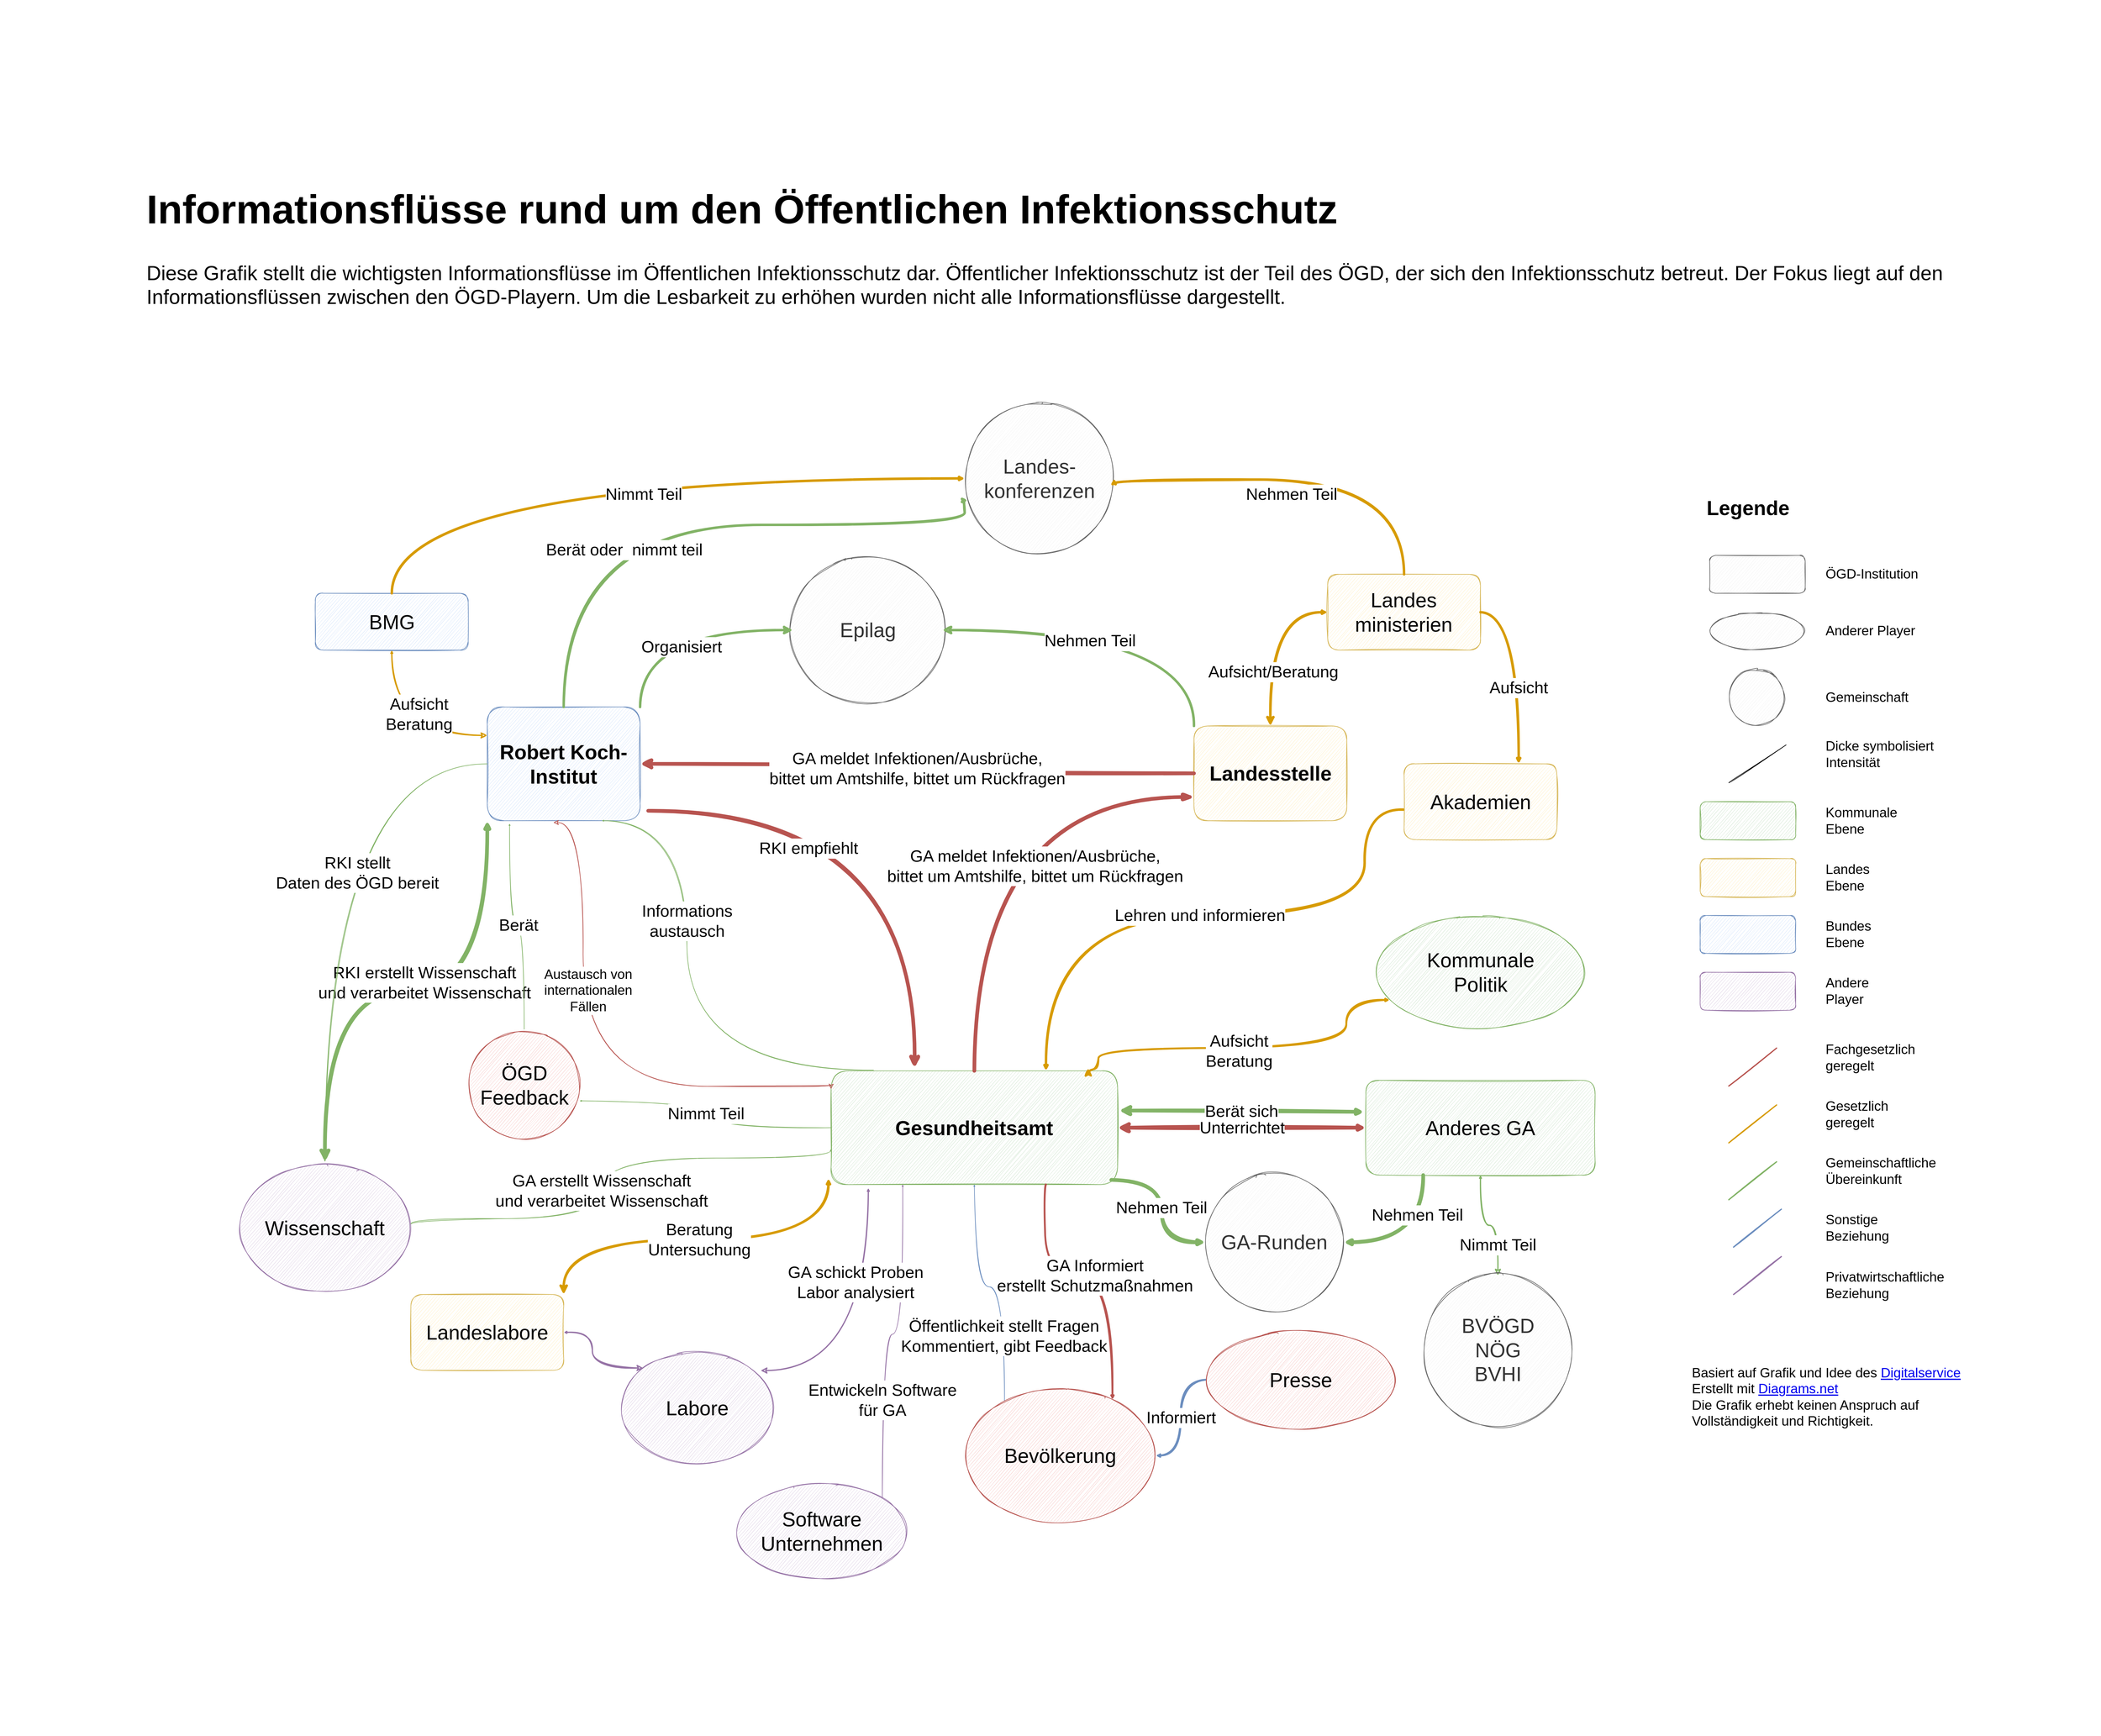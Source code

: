 <mxfile version="20.5.1" type="github"><diagram id="ogqU2qfaZRjMUO1PdPja" name="Seite-1"><mxGraphModel dx="8173" dy="7391" grid="1" gridSize="10" guides="1" tooltips="1" connect="1" arrows="1" fold="1" page="1" pageScale="1" pageWidth="3300" pageHeight="4681" math="0" shadow="0"><root><mxCell id="0"/><mxCell id="1" parent="0"/><mxCell id="kn2wdJ8bN2CV-2uXJR0t-1" value="Gesundheitsamt" style="rounded=1;whiteSpace=wrap;html=1;sketch=1;fillColor=#d5e8d4;strokeColor=#82b366;fontStyle=1;fontSize=33;" vertex="1" parent="1"><mxGeometry x="1251.154" y="1674.632" width="469.231" height="186.316" as="geometry"/></mxCell><mxCell id="kn2wdJ8bN2CV-2uXJR0t-2" value="Landesstelle" style="rounded=1;whiteSpace=wrap;html=1;sketch=1;fillColor=#fff2cc;strokeColor=#d6b656;fontStyle=1;fontSize=33;" vertex="1" parent="1"><mxGeometry x="1845.513" y="1109.474" width="250.256" height="155.263" as="geometry"/></mxCell><mxCell id="kn2wdJ8bN2CV-2uXJR0t-8" value="&lt;div style=&quot;font-size: 27px;&quot;&gt;&lt;font style=&quot;font-size: 27px;&quot;&gt;GA meldet Infektionen/Ausbrüche, &lt;br style=&quot;font-size: 27px;&quot;&gt;&lt;/font&gt;&lt;/div&gt;&lt;div style=&quot;font-size: 27px;&quot;&gt;&lt;font style=&quot;font-size: 27px;&quot;&gt;bittet um Amtshilfe, bittet um Rückfragen&lt;br style=&quot;font-size: 27px;&quot;&gt;&lt;/font&gt;&lt;/div&gt;" style="edgeStyle=orthogonalEdgeStyle;curved=1;sketch=1;orthogonalLoop=1;jettySize=auto;html=1;entryX=0;entryY=0.75;entryDx=0;entryDy=0;startArrow=none;startFill=0;strokeWidth=6;fillColor=#f8cecc;strokeColor=#b85450;endArrow=openThin;endFill=0;exitX=0.5;exitY=0;exitDx=0;exitDy=0;fontSize=27;" edge="1" parent="1" source="kn2wdJ8bN2CV-2uXJR0t-1" target="kn2wdJ8bN2CV-2uXJR0t-2"><mxGeometry x="-0.172" y="-99" relative="1" as="geometry"><mxPoint y="-1" as="offset"/></mxGeometry></mxCell><mxCell id="kn2wdJ8bN2CV-2uXJR0t-3" value="Epilag" style="ellipse;whiteSpace=wrap;html=1;aspect=fixed;sketch=1;fillColor=#f5f5f5;strokeColor=#666666;rounded=1;fontColor=#333333;fontSize=33;" vertex="1" parent="1"><mxGeometry x="1188.59" y="830" width="244.705" height="244.705" as="geometry"/></mxCell><mxCell id="kn2wdJ8bN2CV-2uXJR0t-9" value="Nehmen Teil" style="edgeStyle=orthogonalEdgeStyle;curved=1;sketch=1;orthogonalLoop=1;jettySize=auto;html=1;exitX=0;exitY=0;exitDx=0;exitDy=0;strokeWidth=4;startArrow=none;startFill=0;entryX=1;entryY=0.5;entryDx=0;entryDy=0;fontSize=27;fillColor=#d5e8d4;strokeColor=#82b366;" edge="1" parent="1" source="kn2wdJ8bN2CV-2uXJR0t-2" target="kn2wdJ8bN2CV-2uXJR0t-3"><mxGeometry x="0.151" y="18" relative="1" as="geometry"><mxPoint as="offset"/></mxGeometry></mxCell><mxCell id="kn2wdJ8bN2CV-2uXJR0t-10" value="Organisiert" style="edgeStyle=orthogonalEdgeStyle;curved=1;sketch=1;orthogonalLoop=1;jettySize=auto;html=1;exitX=1;exitY=0;exitDx=0;exitDy=0;entryX=0;entryY=0.5;entryDx=0;entryDy=0;strokeWidth=4;startArrow=none;startFill=0;fontSize=27;fillColor=#d5e8d4;strokeColor=#82b366;" edge="1" parent="1" source="kn2wdJ8bN2CV-2uXJR0t-4" target="kn2wdJ8bN2CV-2uXJR0t-3"><mxGeometry x="0.024" y="-28" relative="1" as="geometry"><mxPoint x="1" as="offset"/></mxGeometry></mxCell><mxCell id="kn2wdJ8bN2CV-2uXJR0t-11" value="&lt;div style=&quot;font-size: 27px;&quot;&gt;RKI empfiehlt&lt;/div&gt;" style="edgeStyle=orthogonalEdgeStyle;curved=1;sketch=1;orthogonalLoop=1;jettySize=auto;html=1;exitX=1.053;exitY=0.913;exitDx=0;exitDy=0;strokeWidth=6;startArrow=none;startFill=0;fillColor=#f8cecc;strokeColor=#b85450;fontSize=27;exitPerimeter=0;" edge="1" parent="1" source="kn2wdJ8bN2CV-2uXJR0t-4"><mxGeometry x="-0.386" y="-61" relative="1" as="geometry"><mxPoint x="1388" y="1670" as="targetPoint"/><mxPoint x="-1" as="offset"/></mxGeometry></mxCell><mxCell id="kn2wdJ8bN2CV-2uXJR0t-4" value="Robert Koch-Institut" style="rounded=1;whiteSpace=wrap;html=1;sketch=1;fillColor=#dae8fc;strokeColor=#6c8ebf;fontStyle=1;fontSize=33;" vertex="1" parent="1"><mxGeometry x="688.077" y="1078.421" width="250.256" height="186.316" as="geometry"/></mxCell><mxCell id="kn2wdJ8bN2CV-2uXJR0t-6" style="edgeStyle=orthogonalEdgeStyle;orthogonalLoop=1;jettySize=auto;html=1;entryX=0.433;entryY=1.016;entryDx=0;entryDy=0;curved=1;startArrow=classic;startFill=1;sketch=1;fontSize=27;entryPerimeter=0;fillColor=#f8cecc;strokeColor=#b85450;exitX=0;exitY=0.16;exitDx=0;exitDy=0;exitPerimeter=0;" edge="1" parent="1" source="kn2wdJ8bN2CV-2uXJR0t-1" target="kn2wdJ8bN2CV-2uXJR0t-4"><mxGeometry relative="1" as="geometry"><mxPoint x="1245" y="1710" as="sourcePoint"/><Array as="points"><mxPoint x="1251" y="1700"/><mxPoint x="845" y="1700"/><mxPoint x="845" y="1268"/></Array></mxGeometry></mxCell><mxCell id="kn2wdJ8bN2CV-2uXJR0t-7" value="&lt;div style=&quot;font-size: 22px;&quot;&gt;Austausch von &lt;br style=&quot;font-size: 22px;&quot;&gt;&lt;/div&gt;&lt;div style=&quot;font-size: 22px;&quot;&gt;internationalen&lt;/div&gt;&lt;div style=&quot;font-size: 22px;&quot;&gt;Fällen&lt;br style=&quot;font-size: 22px;&quot;&gt;&lt;/div&gt;" style="edgeLabel;html=1;align=center;verticalAlign=middle;resizable=0;points=[];fontSize=22;" vertex="1" connectable="0" parent="kn2wdJ8bN2CV-2uXJR0t-6"><mxGeometry x="-0.207" y="-36" relative="1" as="geometry"><mxPoint x="-49" y="-121" as="offset"/></mxGeometry></mxCell><mxCell id="kn2wdJ8bN2CV-2uXJR0t-16" value="&lt;div style=&quot;font-size: 27px;&quot;&gt;Informations&lt;/div&gt;&lt;div style=&quot;font-size: 27px;&quot;&gt;austausch&lt;/div&gt;" style="edgeStyle=orthogonalEdgeStyle;curved=1;sketch=1;orthogonalLoop=1;jettySize=auto;html=1;exitX=0.148;exitY=-0.006;exitDx=0;exitDy=0;strokeWidth=1;startArrow=none;startFill=0;endSize=1;exitPerimeter=0;entryX=0.75;entryY=1;entryDx=0;entryDy=0;fillColor=#d5e8d4;strokeColor=#82b366;fontSize=27;" edge="1" parent="1" source="kn2wdJ8bN2CV-2uXJR0t-1" target="kn2wdJ8bN2CV-2uXJR0t-4"><mxGeometry x="0.286" relative="1" as="geometry"><mxPoint x="875.769" y="1326.842" as="targetPoint"/><Array as="points"><mxPoint x="1015" y="1674"/><mxPoint x="1015" y="1265"/></Array><mxPoint y="-1" as="offset"/></mxGeometry></mxCell><mxCell id="kn2wdJ8bN2CV-2uXJR0t-5" value="&lt;div style=&quot;font-size: 33px;&quot;&gt;Landes&lt;/div&gt;&lt;div style=&quot;font-size: 33px;&quot;&gt;ministerien&lt;/div&gt;" style="rounded=1;whiteSpace=wrap;html=1;sketch=1;fillColor=#fff2cc;strokeColor=#d6b656;fontSize=33;" vertex="1" parent="1"><mxGeometry x="2064.487" y="861.053" width="250.256" height="124.211" as="geometry"/></mxCell><mxCell id="kn2wdJ8bN2CV-2uXJR0t-27" value="&lt;font style=&quot;font-size: 27px;&quot;&gt;Aufsicht/Beratung&lt;/font&gt;" style="edgeStyle=orthogonalEdgeStyle;curved=1;sketch=1;orthogonalLoop=1;jettySize=auto;html=1;exitX=0.5;exitY=0;exitDx=0;exitDy=0;entryX=0;entryY=0.5;entryDx=0;entryDy=0;strokeWidth=4;startArrow=classic;startFill=1;endSize=1;endArrow=classic;endFill=1;fillColor=#ffe6cc;strokeColor=#d79b00;fontSize=27;" edge="1" parent="1" source="kn2wdJ8bN2CV-2uXJR0t-2" target="kn2wdJ8bN2CV-2uXJR0t-5"><mxGeometry x="-0.361" y="-4" relative="1" as="geometry"><mxPoint y="1" as="offset"/></mxGeometry></mxCell><mxCell id="kn2wdJ8bN2CV-2uXJR0t-13" value="&lt;div style=&quot;font-size: 27px;&quot;&gt;RKI erstellt Wissenschaft&lt;/div&gt;&lt;div style=&quot;font-size: 27px;&quot;&gt;und verarbeitet Wissenschaft&lt;br style=&quot;font-size: 27px;&quot;&gt;&lt;/div&gt;" style="edgeStyle=orthogonalEdgeStyle;curved=1;sketch=1;orthogonalLoop=1;jettySize=auto;html=1;exitX=0.5;exitY=0;exitDx=0;exitDy=0;entryX=0;entryY=1;entryDx=0;entryDy=0;strokeWidth=6;startArrow=classic;startFill=1;fillColor=#d5e8d4;strokeColor=#82b366;endSize=1;fontSize=27;" edge="1" parent="1" source="kn2wdJ8bN2CV-2uXJR0t-12" target="kn2wdJ8bN2CV-2uXJR0t-4"><mxGeometry x="0.072" y="14" relative="1" as="geometry"><mxPoint as="offset"/></mxGeometry></mxCell><mxCell id="kn2wdJ8bN2CV-2uXJR0t-14" value="&lt;div style=&quot;font-size: 27px;&quot;&gt;GA erstellt Wissenschaft &lt;br style=&quot;font-size: 27px;&quot;&gt;&lt;/div&gt;&lt;div style=&quot;font-size: 27px;&quot;&gt;und verarbeitet Wissenschaft&lt;br style=&quot;font-size: 27px;&quot;&gt;&lt;/div&gt;" style="edgeStyle=orthogonalEdgeStyle;curved=1;sketch=1;orthogonalLoop=1;jettySize=auto;html=1;exitX=1;exitY=0.469;exitDx=0;exitDy=0;entryX=-0.001;entryY=0.688;entryDx=0;entryDy=0;entryPerimeter=0;strokeWidth=1;fontSize=27;startArrow=none;startFill=0;endArrow=classic;endFill=1;endSize=1;fillColor=#d5e8d4;strokeColor=#82b366;exitPerimeter=0;" edge="1" parent="1" source="kn2wdJ8bN2CV-2uXJR0t-12" target="kn2wdJ8bN2CV-2uXJR0t-1"><mxGeometry x="-0.091" y="1" relative="1" as="geometry"><Array as="points"><mxPoint x="562.949" y="1916.842"/><mxPoint x="875.769" y="1916.842"/><mxPoint x="875.769" y="1817.474"/></Array><mxPoint y="1" as="offset"/></mxGeometry></mxCell><mxCell id="kn2wdJ8bN2CV-2uXJR0t-12" value="Wissenschaft" style="ellipse;whiteSpace=wrap;html=1;sketch=1;fontSize=33;fillColor=#e1d5e7;strokeColor=#9673a6;" vertex="1" parent="1"><mxGeometry x="281.41" y="1823.684" width="281.538" height="217.368" as="geometry"/></mxCell><mxCell id="kn2wdJ8bN2CV-2uXJR0t-15" value="&lt;div style=&quot;font-size: 27px;&quot;&gt;RKI stellt &lt;br style=&quot;font-size: 27px;&quot;&gt;&lt;/div&gt;&lt;div style=&quot;font-size: 27px;&quot;&gt;Daten des ÖGD bereit&lt;br style=&quot;font-size: 27px;&quot;&gt;&lt;/div&gt;" style="edgeStyle=orthogonalEdgeStyle;curved=1;sketch=1;orthogonalLoop=1;jettySize=auto;html=1;exitX=0;exitY=0.5;exitDx=0;exitDy=0;strokeWidth=1;startArrow=none;startFill=0;endSize=1;fillColor=#d5e8d4;strokeColor=#82b366;fontSize=27;" edge="1" parent="1" source="kn2wdJ8bN2CV-2uXJR0t-4" target="kn2wdJ8bN2CV-2uXJR0t-12"><mxGeometry x="-0.032" y="53" relative="1" as="geometry"><mxPoint as="offset"/></mxGeometry></mxCell><mxCell id="kn2wdJ8bN2CV-2uXJR0t-18" value="&lt;div&gt;Entwickeln Software &lt;br&gt;&lt;/div&gt;&lt;div&gt;für GA&lt;/div&gt;" style="edgeStyle=orthogonalEdgeStyle;curved=1;sketch=1;orthogonalLoop=1;jettySize=auto;html=1;exitX=1;exitY=0;exitDx=0;exitDy=0;strokeWidth=1;startArrow=none;startFill=0;endSize=1;fillColor=#e1d5e7;strokeColor=#9673a6;entryX=0.25;entryY=1;entryDx=0;entryDy=0;fontSize=27;" edge="1" parent="1" source="kn2wdJ8bN2CV-2uXJR0t-17" target="kn2wdJ8bN2CV-2uXJR0t-1"><mxGeometry x="-0.415" relative="1" as="geometry"><mxPoint x="1689.103" y="2072.105" as="targetPoint"/><mxPoint as="offset"/></mxGeometry></mxCell><mxCell id="kn2wdJ8bN2CV-2uXJR0t-17" value="&lt;div style=&quot;font-size: 33px;&quot;&gt;Software&lt;/div&gt;&lt;div style=&quot;font-size: 33px;&quot;&gt;Unternehmen&lt;br style=&quot;font-size: 33px;&quot;&gt;&lt;/div&gt;" style="ellipse;whiteSpace=wrap;html=1;sketch=1;fillColor=#e1d5e7;strokeColor=#9673a6;fontSize=33;" vertex="1" parent="1"><mxGeometry x="1094.744" y="2351.579" width="281.538" height="155.263" as="geometry"/></mxCell><mxCell id="kn2wdJ8bN2CV-2uXJR0t-21" value="&lt;div style=&quot;font-size: 27px;&quot;&gt;Öffentlichkeit stellt Fragen&lt;/div&gt;&lt;div style=&quot;font-size: 27px;&quot;&gt;Kommentiert, gibt Feedback&lt;br style=&quot;font-size: 27px;&quot;&gt;&lt;/div&gt;" style="edgeStyle=orthogonalEdgeStyle;curved=1;sketch=1;orthogonalLoop=1;jettySize=auto;html=1;exitX=0.208;exitY=0.088;exitDx=0;exitDy=0;entryX=0.5;entryY=1;entryDx=0;entryDy=0;strokeWidth=1;startArrow=none;startFill=0;endSize=1;fillColor=#dae8fc;strokeColor=#6c8ebf;exitPerimeter=0;fontSize=27;" edge="1" parent="1" source="kn2wdJ8bN2CV-2uXJR0t-20" target="kn2wdJ8bN2CV-2uXJR0t-1"><mxGeometry x="-0.472" y="1" relative="1" as="geometry"><mxPoint as="offset"/></mxGeometry></mxCell><mxCell id="kn2wdJ8bN2CV-2uXJR0t-20" value="Bevölkerung" style="ellipse;whiteSpace=wrap;html=1;sketch=1;fontSize=33;fillColor=#f8cecc;strokeColor=#b85450;" vertex="1" parent="1"><mxGeometry x="1470.128" y="2196.316" width="312.821" height="217.368" as="geometry"/></mxCell><mxCell id="kn2wdJ8bN2CV-2uXJR0t-22" value="&lt;div style=&quot;font-size: 27px;&quot;&gt;GA Informiert&lt;/div&gt;&lt;div style=&quot;font-size: 27px;&quot;&gt;erstellt Schutzmaßnahmen&lt;/div&gt;" style="edgeStyle=orthogonalEdgeStyle;curved=1;sketch=1;orthogonalLoop=1;jettySize=auto;html=1;exitX=0.75;exitY=1;exitDx=0;exitDy=0;entryX=0.773;entryY=0.079;entryDx=0;entryDy=0;entryPerimeter=0;strokeWidth=3;startArrow=none;startFill=0;endSize=1;fillColor=#f8cecc;strokeColor=#b85450;fontSize=27;" edge="1" parent="1" source="kn2wdJ8bN2CV-2uXJR0t-1" target="kn2wdJ8bN2CV-2uXJR0t-20"><mxGeometry relative="1" as="geometry"><Array as="points"><mxPoint x="1601.513" y="2010.0"/><mxPoint x="1711" y="2010.0"/></Array></mxGeometry></mxCell><mxCell id="kn2wdJ8bN2CV-2uXJR0t-24" value="Informiert" style="edgeStyle=orthogonalEdgeStyle;curved=1;sketch=1;orthogonalLoop=1;jettySize=auto;html=1;exitX=0;exitY=0.5;exitDx=0;exitDy=0;strokeWidth=3;startArrow=none;startFill=0;endSize=1;fontSize=27;fillColor=#dae8fc;strokeColor=#6c8ebf;" edge="1" parent="1" source="kn2wdJ8bN2CV-2uXJR0t-23" target="kn2wdJ8bN2CV-2uXJR0t-20"><mxGeometry relative="1" as="geometry"/></mxCell><mxCell id="kn2wdJ8bN2CV-2uXJR0t-23" value="Presse" style="ellipse;whiteSpace=wrap;html=1;sketch=1;fontSize=33;fillColor=#f8cecc;strokeColor=#b85450;" vertex="1" parent="1"><mxGeometry x="1864.282" y="2103.158" width="312.821" height="155.263" as="geometry"/></mxCell><mxCell id="kn2wdJ8bN2CV-2uXJR0t-26" value="Anderes GA" style="rounded=1;whiteSpace=wrap;html=1;sketch=1;fillColor=#d5e8d4;strokeColor=#82b366;fontSize=33;" vertex="1" parent="1"><mxGeometry x="2127.051" y="1690.158" width="375.385" height="155.263" as="geometry"/></mxCell><mxCell id="kn2wdJ8bN2CV-2uXJR0t-38" value="&lt;div style=&quot;font-size: 27px;&quot;&gt;Unterrichtet&lt;br style=&quot;font-size: 27px;&quot;&gt;&lt;/div&gt;" style="sketch=1;orthogonalLoop=1;jettySize=auto;html=1;exitX=1;exitY=0.5;exitDx=0;exitDy=0;strokeWidth=6;startArrow=classic;startFill=1;endSize=1;fontSize=27;fillColor=#f8cecc;strokeColor=#b85450;" edge="1" parent="1" source="kn2wdJ8bN2CV-2uXJR0t-1" target="kn2wdJ8bN2CV-2uXJR0t-26"><mxGeometry relative="1" as="geometry"/></mxCell><mxCell id="kn2wdJ8bN2CV-2uXJR0t-64" value="Berät sich" style="sketch=1;orthogonalLoop=1;jettySize=auto;html=1;exitX=1.005;exitY=0.349;exitDx=0;exitDy=0;entryX=-0.008;entryY=0.333;entryDx=0;entryDy=0;entryPerimeter=0;strokeWidth=6;fontSize=27;startArrow=classic;startFill=1;endArrow=classic;endFill=1;endSize=1;exitPerimeter=0;fillColor=#d5e8d4;strokeColor=#82b366;" edge="1" parent="1" source="kn2wdJ8bN2CV-2uXJR0t-1" target="kn2wdJ8bN2CV-2uXJR0t-26"><mxGeometry relative="1" as="geometry"/></mxCell><mxCell id="kn2wdJ8bN2CV-2uXJR0t-28" value="BMG" style="rounded=1;whiteSpace=wrap;html=1;sketch=1;fillColor=#dae8fc;strokeColor=#6c8ebf;fontSize=33;" vertex="1" parent="1"><mxGeometry x="406.538" y="892.105" width="250.256" height="93.158" as="geometry"/></mxCell><mxCell id="kn2wdJ8bN2CV-2uXJR0t-34" value="&lt;div style=&quot;font-size: 27px;&quot;&gt;Aufsicht&lt;/div&gt;&lt;div style=&quot;font-size: 27px;&quot;&gt;Beratung&lt;br style=&quot;font-size: 27px;&quot;&gt;&lt;/div&gt;" style="edgeStyle=orthogonalEdgeStyle;curved=1;sketch=1;orthogonalLoop=1;jettySize=auto;html=1;exitX=0;exitY=0.25;exitDx=0;exitDy=0;entryX=0.5;entryY=1;entryDx=0;entryDy=0;strokeWidth=2;startArrow=classic;startFill=1;endSize=1;fontSize=27;fillColor=#ffe6cc;strokeColor=#d79b00;" edge="1" parent="1" source="kn2wdJ8bN2CV-2uXJR0t-4" target="kn2wdJ8bN2CV-2uXJR0t-28"><mxGeometry x="-0.236" y="-35" relative="1" as="geometry"><mxPoint x="1" as="offset"/></mxGeometry></mxCell><mxCell id="kn2wdJ8bN2CV-2uXJR0t-29" value="&lt;div style=&quot;font-size: 33px;&quot;&gt;Kommunale&lt;/div&gt;&lt;div style=&quot;font-size: 33px;&quot;&gt;Politik&lt;br style=&quot;font-size: 33px;&quot;&gt;&lt;/div&gt;" style="ellipse;whiteSpace=wrap;html=1;sketch=1;fillColor=#d5e8d4;strokeColor=#82b366;fontSize=33;" vertex="1" parent="1"><mxGeometry x="2142.692" y="1420" width="344.103" height="186.316" as="geometry"/></mxCell><mxCell id="kn2wdJ8bN2CV-2uXJR0t-36" value="&lt;div style=&quot;font-size: 27px;&quot;&gt;Aufsicht&lt;/div&gt;&lt;div style=&quot;font-size: 27px;&quot;&gt;Beratung&lt;br style=&quot;font-size: 27px;&quot;&gt;&lt;/div&gt;" style="edgeStyle=orthogonalEdgeStyle;curved=1;sketch=1;orthogonalLoop=1;jettySize=auto;html=1;exitX=0.897;exitY=-0.023;exitDx=0;exitDy=0;entryX=0.068;entryY=0.743;entryDx=0;entryDy=0;entryPerimeter=0;strokeWidth=3;startArrow=classic;startFill=1;endSize=1;fontSize=27;fillColor=#ffe6cc;strokeColor=#d79b00;exitPerimeter=0;" edge="1" parent="1" source="kn2wdJ8bN2CV-2uXJR0t-1" target="kn2wdJ8bN2CV-2uXJR0t-29"><mxGeometry x="-0.067" y="-5" relative="1" as="geometry"><Array as="points"><mxPoint x="1672" y="1672"/><mxPoint x="1689" y="1672"/><mxPoint x="1689" y="1637"/><mxPoint x="2095" y="1637"/><mxPoint x="2095" y="1558"/></Array><mxPoint as="offset"/></mxGeometry></mxCell><mxCell id="kn2wdJ8bN2CV-2uXJR0t-42" value="Lehren und informieren" style="edgeStyle=orthogonalEdgeStyle;curved=1;sketch=1;orthogonalLoop=1;jettySize=auto;html=1;exitX=-0.004;exitY=0.604;exitDx=0;exitDy=0;entryX=0.75;entryY=0;entryDx=0;entryDy=0;strokeWidth=4;fontSize=27;startArrow=none;startFill=0;endSize=1;fillColor=#ffe6cc;strokeColor=#d79b00;endArrow=block;endFill=1;exitPerimeter=0;" edge="1" parent="1" source="kn2wdJ8bN2CV-2uXJR0t-37" target="kn2wdJ8bN2CV-2uXJR0t-1"><mxGeometry relative="1" as="geometry"><Array as="points"><mxPoint x="2125" y="1247"/><mxPoint x="2125" y="1420"/><mxPoint x="1603" y="1420"/></Array></mxGeometry></mxCell><mxCell id="kn2wdJ8bN2CV-2uXJR0t-37" value="Akademien" style="rounded=1;whiteSpace=wrap;html=1;sketch=1;fillColor=#fff2cc;strokeColor=#d6b656;fontSize=33;" vertex="1" parent="1"><mxGeometry x="2189.615" y="1171.579" width="250.256" height="124.211" as="geometry"/></mxCell><mxCell id="kn2wdJ8bN2CV-2uXJR0t-41" value="Aufsicht" style="edgeStyle=orthogonalEdgeStyle;curved=1;sketch=1;orthogonalLoop=1;jettySize=auto;html=1;exitX=1;exitY=0.5;exitDx=0;exitDy=0;entryX=0.75;entryY=0;entryDx=0;entryDy=0;strokeWidth=4;fontSize=27;startArrow=none;startFill=0;endSize=1;fillColor=#ffe6cc;strokeColor=#d79b00;" edge="1" parent="1" source="kn2wdJ8bN2CV-2uXJR0t-5" target="kn2wdJ8bN2CV-2uXJR0t-37"><mxGeometry x="0.2" relative="1" as="geometry"><mxPoint as="offset"/></mxGeometry></mxCell><mxCell id="kn2wdJ8bN2CV-2uXJR0t-65" value="Berät" style="edgeStyle=orthogonalEdgeStyle;curved=1;sketch=1;orthogonalLoop=1;jettySize=auto;html=1;exitX=0.5;exitY=0;exitDx=0;exitDy=0;entryX=0.146;entryY=1.026;entryDx=0;entryDy=0;entryPerimeter=0;strokeWidth=1;fontSize=27;startArrow=none;startFill=0;endArrow=classic;endFill=1;endSize=1;fillColor=#d5e8d4;strokeColor=#82b366;" edge="1" parent="1" source="kn2wdJ8bN2CV-2uXJR0t-44" target="kn2wdJ8bN2CV-2uXJR0t-4"><mxGeometry relative="1" as="geometry"/></mxCell><mxCell id="kn2wdJ8bN2CV-2uXJR0t-44" value="ÖGD Feedback" style="ellipse;whiteSpace=wrap;html=1;aspect=fixed;sketch=1;fillColor=#f8cecc;strokeColor=#b85450;rounded=1;fontSize=33;" vertex="1" parent="1"><mxGeometry x="656.795" y="1606.316" width="183.529" height="183.529" as="geometry"/></mxCell><mxCell id="kn2wdJ8bN2CV-2uXJR0t-66" value="Nimmt Teil" style="edgeStyle=orthogonalEdgeStyle;curved=1;sketch=1;orthogonalLoop=1;jettySize=auto;html=1;exitX=0;exitY=0.5;exitDx=0;exitDy=0;entryX=0.995;entryY=0.64;entryDx=0;entryDy=0;entryPerimeter=0;strokeWidth=1;fontSize=27;startArrow=none;startFill=0;endArrow=classic;endFill=1;endSize=1;fillColor=#d5e8d4;strokeColor=#82b366;" edge="1" parent="1" source="kn2wdJ8bN2CV-2uXJR0t-1" target="kn2wdJ8bN2CV-2uXJR0t-44"><mxGeometry relative="1" as="geometry"/></mxCell><mxCell id="kn2wdJ8bN2CV-2uXJR0t-45" value="" style="ellipse;whiteSpace=wrap;html=1;sketch=1;fontSize=8;fillColor=#f5f5f5;strokeColor=#666666;fontColor=#333333;" vertex="1" parent="1"><mxGeometry x="2690.128" y="923.158" width="156.41" height="62.105" as="geometry"/></mxCell><mxCell id="kn2wdJ8bN2CV-2uXJR0t-47" value="&lt;div style=&quot;font-size: 27px;&quot;&gt;GA schickt Proben&lt;/div&gt;&lt;div style=&quot;font-size: 27px;&quot;&gt;Labor analysiert&lt;br style=&quot;font-size: 27px;&quot;&gt;&lt;/div&gt;" style="edgeStyle=orthogonalEdgeStyle;curved=1;sketch=1;orthogonalLoop=1;jettySize=auto;html=1;exitX=0.914;exitY=0.169;exitDx=0;exitDy=0;entryX=0.13;entryY=1.031;entryDx=0;entryDy=0;entryPerimeter=0;strokeWidth=2;fontSize=27;startArrow=classic;startFill=1;endSize=1;fillColor=#e1d5e7;strokeColor=#9673a6;exitPerimeter=0;" edge="1" parent="1" source="kn2wdJ8bN2CV-2uXJR0t-46" target="kn2wdJ8bN2CV-2uXJR0t-1"><mxGeometry x="0.35" y="21" relative="1" as="geometry"><mxPoint as="offset"/></mxGeometry></mxCell><mxCell id="kn2wdJ8bN2CV-2uXJR0t-46" value="Labore" style="ellipse;whiteSpace=wrap;html=1;sketch=1;fontSize=33;fillColor=#e1d5e7;strokeColor=#9673a6;" vertex="1" parent="1"><mxGeometry x="907.051" y="2134.211" width="250.256" height="186.316" as="geometry"/></mxCell><mxCell id="kn2wdJ8bN2CV-2uXJR0t-48" value="" style="rounded=1;whiteSpace=wrap;html=1;sketch=1;fillColor=#f5f5f5;strokeColor=#666666;fontColor=#333333;" vertex="1" parent="1"><mxGeometry x="2690.128" y="830" width="156.41" height="62.105" as="geometry"/></mxCell><mxCell id="kn2wdJ8bN2CV-2uXJR0t-49" value="&lt;div style=&quot;font-size: 33px;&quot;&gt;Landes-konferenzen&lt;/div&gt;" style="ellipse;whiteSpace=wrap;html=1;aspect=fixed;sketch=1;fillColor=#f5f5f5;strokeColor=#666666;rounded=1;fontColor=#333333;fontSize=33;" vertex="1" parent="1"><mxGeometry x="1470.128" y="581.579" width="244.705" height="244.705" as="geometry"/></mxCell><mxCell id="kn2wdJ8bN2CV-2uXJR0t-63" value="Berät oder&amp;nbsp; nimmt teil" style="edgeStyle=orthogonalEdgeStyle;curved=1;sketch=1;orthogonalLoop=1;jettySize=auto;html=1;exitX=0.5;exitY=0;exitDx=0;exitDy=0;strokeWidth=4;fontSize=27;startArrow=none;startFill=0;endArrow=classic;endFill=1;endSize=1;fillColor=#d5e8d4;strokeColor=#82b366;" edge="1" parent="1" source="kn2wdJ8bN2CV-2uXJR0t-4"><mxGeometry x="-0.203" y="-41" relative="1" as="geometry"><mxPoint x="1475" y="740" as="targetPoint"/><Array as="points"><mxPoint x="813" y="780"/><mxPoint x="1470" y="780"/><mxPoint x="1470" y="740"/></Array><mxPoint x="-1" as="offset"/></mxGeometry></mxCell><mxCell id="kn2wdJ8bN2CV-2uXJR0t-62" value="Nehmen Teil" style="edgeStyle=orthogonalEdgeStyle;curved=1;sketch=1;orthogonalLoop=1;jettySize=auto;html=1;exitX=0.5;exitY=0;exitDx=0;exitDy=0;entryX=1;entryY=0.5;entryDx=0;entryDy=0;strokeWidth=4;fontSize=27;startArrow=none;startFill=0;endArrow=classic;endFill=1;endSize=1;fillColor=#ffe6cc;strokeColor=#d79b00;" edge="1" parent="1" source="kn2wdJ8bN2CV-2uXJR0t-5" target="kn2wdJ8bN2CV-2uXJR0t-49"><mxGeometry x="0.076" y="24" relative="1" as="geometry"><Array as="points"><mxPoint x="2189.615" y="705.789"/></Array><mxPoint as="offset"/></mxGeometry></mxCell><mxCell id="kn2wdJ8bN2CV-2uXJR0t-83" value="&lt;font style=&quot;font-size: 27px;&quot;&gt;Nimmt Teil&lt;br style=&quot;font-size: 27px;&quot;&gt;&lt;/font&gt;" style="edgeStyle=orthogonalEdgeStyle;sketch=1;orthogonalLoop=1;jettySize=auto;html=1;exitX=0.5;exitY=0;exitDx=0;exitDy=0;entryX=0;entryY=0.5;entryDx=0;entryDy=0;strokeColor=#d79b00;strokeWidth=4;fontSize=27;startArrow=none;startFill=0;endArrow=classic;endFill=1;endSize=1;fillColor=#ffe6cc;curved=1;" edge="1" parent="1" source="kn2wdJ8bN2CV-2uXJR0t-28" target="kn2wdJ8bN2CV-2uXJR0t-49"><mxGeometry x="0.068" y="-26" relative="1" as="geometry"><mxPoint x="-1" as="offset"/></mxGeometry></mxCell><mxCell id="kn2wdJ8bN2CV-2uXJR0t-50" value="" style="ellipse;whiteSpace=wrap;html=1;aspect=fixed;sketch=1;fillColor=#f5f5f5;strokeColor=#666666;rounded=1;fontColor=#333333;" vertex="1" parent="1"><mxGeometry x="2721.41" y="1016.316" width="91.764" height="91.764" as="geometry"/></mxCell><mxCell id="kn2wdJ8bN2CV-2uXJR0t-54" value="Legende" style="text;html=1;strokeColor=none;fillColor=none;align=center;verticalAlign=middle;whiteSpace=wrap;rounded=0;sketch=1;fontSize=33;fontStyle=1" vertex="1" parent="1"><mxGeometry x="2658.846" y="705.789" width="187.692" height="93.158" as="geometry"/></mxCell><mxCell id="kn2wdJ8bN2CV-2uXJR0t-55" value="ÖGD-Institution" style="text;html=1;strokeColor=none;fillColor=none;align=left;verticalAlign=middle;whiteSpace=wrap;rounded=0;sketch=1;fontSize=22;" vertex="1" parent="1"><mxGeometry x="2877.821" y="814.474" width="187.692" height="93.158" as="geometry"/></mxCell><mxCell id="kn2wdJ8bN2CV-2uXJR0t-56" value="Gemeinschaft" style="text;html=1;strokeColor=none;fillColor=none;align=left;verticalAlign=middle;whiteSpace=wrap;rounded=0;sketch=1;fontSize=22;" vertex="1" parent="1"><mxGeometry x="2877.821" y="1016.316" width="187.692" height="93.158" as="geometry"/></mxCell><mxCell id="kn2wdJ8bN2CV-2uXJR0t-57" value="Anderer Player" style="text;html=1;strokeColor=none;fillColor=none;align=left;verticalAlign=middle;whiteSpace=wrap;rounded=0;sketch=1;fontSize=22;" vertex="1" parent="1"><mxGeometry x="2877.821" y="907.632" width="187.692" height="93.158" as="geometry"/></mxCell><mxCell id="kn2wdJ8bN2CV-2uXJR0t-58" value="" style="endArrow=none;html=1;sketch=1;strokeWidth=1;fontSize=15;endSize=1;curved=1;" edge="1" parent="1"><mxGeometry width="50" height="50" relative="1" as="geometry"><mxPoint x="2721.41" y="1202.632" as="sourcePoint"/><mxPoint x="2815.256" y="1140.526" as="targetPoint"/></mxGeometry></mxCell><mxCell id="kn2wdJ8bN2CV-2uXJR0t-59" value="Dicke symbolisiert Intensität" style="text;html=1;strokeColor=none;fillColor=none;align=left;verticalAlign=middle;whiteSpace=wrap;rounded=0;sketch=1;fontSize=22;" vertex="1" parent="1"><mxGeometry x="2877.821" y="1109.474" width="187.692" height="93.158" as="geometry"/></mxCell><mxCell id="kn2wdJ8bN2CV-2uXJR0t-61" value="&lt;div style=&quot;font-size: 27px;&quot;&gt;&lt;font style=&quot;font-size: 27px;&quot;&gt;GA meldet Infektionen/Ausbrüche, &lt;br style=&quot;font-size: 27px;&quot;&gt;&lt;/font&gt;&lt;/div&gt;&lt;div style=&quot;font-size: 27px;&quot;&gt;&lt;font style=&quot;font-size: 27px;&quot;&gt;bittet um Amtshilfe, bittet um Rückfragen&lt;br style=&quot;font-size: 27px;&quot;&gt;&lt;/font&gt;&lt;/div&gt;" style="edgeStyle=orthogonalEdgeStyle;curved=1;sketch=1;orthogonalLoop=1;jettySize=auto;html=1;entryX=1;entryY=0.5;entryDx=0;entryDy=0;startArrow=none;startFill=0;strokeWidth=6;exitX=0;exitY=0.5;exitDx=0;exitDy=0;fillColor=#f8cecc;strokeColor=#b85450;fontSize=27;" edge="1" parent="1" source="kn2wdJ8bN2CV-2uXJR0t-2" target="kn2wdJ8bN2CV-2uXJR0t-4"><mxGeometry relative="1" as="geometry"><mxPoint x="1470.128" y="1699.474" as="sourcePoint"/><mxPoint x="1845.513" y="1326.842" as="targetPoint"/></mxGeometry></mxCell><mxCell id="kn2wdJ8bN2CV-2uXJR0t-69" value="" style="rounded=1;whiteSpace=wrap;html=1;sketch=1;fillColor=#d5e8d4;strokeColor=#82b366;" vertex="1" parent="1"><mxGeometry x="2674.487" y="1233.684" width="156.41" height="62.105" as="geometry"/></mxCell><mxCell id="kn2wdJ8bN2CV-2uXJR0t-70" value="" style="rounded=1;whiteSpace=wrap;html=1;sketch=1;fillColor=#fff2cc;strokeColor=#d6b656;" vertex="1" parent="1"><mxGeometry x="2674.487" y="1326.842" width="156.41" height="62.105" as="geometry"/></mxCell><mxCell id="kn2wdJ8bN2CV-2uXJR0t-71" value="" style="rounded=1;whiteSpace=wrap;html=1;sketch=1;fillColor=#dae8fc;strokeColor=#6c8ebf;" vertex="1" parent="1"><mxGeometry x="2674.487" y="1420" width="156.41" height="62.105" as="geometry"/></mxCell><mxCell id="kn2wdJ8bN2CV-2uXJR0t-72" value="" style="rounded=1;whiteSpace=wrap;html=1;sketch=1;fillColor=#e1d5e7;strokeColor=#9673a6;" vertex="1" parent="1"><mxGeometry x="2674.487" y="1513.158" width="156.41" height="62.105" as="geometry"/></mxCell><mxCell id="kn2wdJ8bN2CV-2uXJR0t-73" value="" style="sketch=1;orthogonalLoop=1;jettySize=auto;html=1;entryX=0.5;entryY=1;entryDx=0;entryDy=0;startArrow=none;startFill=0;strokeWidth=2;fillColor=#f8cecc;strokeColor=#b85450;endArrow=none;endFill=0;rounded=0;" edge="1" parent="1"><mxGeometry relative="1" as="geometry"><mxPoint x="2721.41" y="1699.474" as="sourcePoint"/><mxPoint x="2799.615" y="1637.368" as="targetPoint"/></mxGeometry></mxCell><mxCell id="kn2wdJ8bN2CV-2uXJR0t-74" value="" style="sketch=1;orthogonalLoop=1;jettySize=auto;html=1;entryX=0.5;entryY=1;entryDx=0;entryDy=0;startArrow=none;startFill=0;strokeWidth=2;fillColor=#d5e8d4;strokeColor=#82b366;endArrow=none;endFill=0;rounded=0;" edge="1" parent="1"><mxGeometry relative="1" as="geometry"><mxPoint x="2721.41" y="1885.789" as="sourcePoint"/><mxPoint x="2799.615" y="1823.684" as="targetPoint"/></mxGeometry></mxCell><mxCell id="kn2wdJ8bN2CV-2uXJR0t-75" value="" style="sketch=1;orthogonalLoop=1;jettySize=auto;html=1;entryX=0.5;entryY=1;entryDx=0;entryDy=0;startArrow=none;startFill=0;strokeWidth=2;fillColor=#dae8fc;strokeColor=#6c8ebf;endArrow=none;endFill=0;rounded=0;" edge="1" parent="1"><mxGeometry relative="1" as="geometry"><mxPoint x="2729.231" y="1963.421" as="sourcePoint"/><mxPoint x="2807.436" y="1901.316" as="targetPoint"/></mxGeometry></mxCell><mxCell id="kn2wdJ8bN2CV-2uXJR0t-76" value="&lt;div style=&quot;font-size: 22px;&quot;&gt;Kommunale&lt;/div&gt;&lt;div style=&quot;font-size: 22px;&quot;&gt;Ebene&lt;br style=&quot;font-size: 22px;&quot;&gt;&lt;/div&gt;" style="text;html=1;strokeColor=none;fillColor=none;align=left;verticalAlign=middle;whiteSpace=wrap;rounded=0;sketch=1;fontSize=22;" vertex="1" parent="1"><mxGeometry x="2877.821" y="1218.158" width="187.692" height="93.158" as="geometry"/></mxCell><mxCell id="kn2wdJ8bN2CV-2uXJR0t-77" value="&lt;div style=&quot;font-size: 22px;&quot;&gt;Landes&lt;/div&gt;&lt;div style=&quot;font-size: 22px;&quot;&gt;Ebene&lt;br style=&quot;font-size: 22px;&quot;&gt;&lt;/div&gt;" style="text;html=1;strokeColor=none;fillColor=none;align=left;verticalAlign=middle;whiteSpace=wrap;rounded=0;sketch=1;fontSize=22;" vertex="1" parent="1"><mxGeometry x="2877.821" y="1311.316" width="187.692" height="93.158" as="geometry"/></mxCell><mxCell id="kn2wdJ8bN2CV-2uXJR0t-78" value="&lt;div style=&quot;font-size: 22px;&quot;&gt;Bundes&lt;/div&gt;&lt;div style=&quot;font-size: 22px;&quot;&gt;Ebene&lt;br style=&quot;font-size: 22px;&quot;&gt;&lt;/div&gt;" style="text;html=1;strokeColor=none;fillColor=none;align=left;verticalAlign=middle;whiteSpace=wrap;rounded=0;sketch=1;fontSize=22;" vertex="1" parent="1"><mxGeometry x="2877.821" y="1404.474" width="187.692" height="93.158" as="geometry"/></mxCell><mxCell id="kn2wdJ8bN2CV-2uXJR0t-79" value="&lt;div style=&quot;font-size: 22px;&quot;&gt;Andere &lt;br style=&quot;font-size: 22px;&quot;&gt;&lt;/div&gt;&lt;div style=&quot;font-size: 22px;&quot;&gt;Player&lt;/div&gt;" style="text;html=1;strokeColor=none;fillColor=none;align=left;verticalAlign=middle;whiteSpace=wrap;rounded=0;sketch=1;fontSize=22;" vertex="1" parent="1"><mxGeometry x="2877.821" y="1497.632" width="187.692" height="93.158" as="geometry"/></mxCell><mxCell id="kn2wdJ8bN2CV-2uXJR0t-80" value="Fachgesetzlich geregelt" style="text;html=1;strokeColor=none;fillColor=none;align=left;verticalAlign=middle;whiteSpace=wrap;rounded=0;sketch=1;fontSize=22;" vertex="1" parent="1"><mxGeometry x="2877.821" y="1606.316" width="187.692" height="93.158" as="geometry"/></mxCell><mxCell id="kn2wdJ8bN2CV-2uXJR0t-81" value="Gemeinschaftliche Übereinkunft" style="text;html=1;strokeColor=none;fillColor=none;align=left;verticalAlign=middle;whiteSpace=wrap;rounded=0;sketch=1;fontSize=22;" vertex="1" parent="1"><mxGeometry x="2877.821" y="1792.632" width="187.692" height="93.158" as="geometry"/></mxCell><mxCell id="kn2wdJ8bN2CV-2uXJR0t-82" value="Sonstige Beziehung" style="text;html=1;strokeColor=none;fillColor=none;align=left;verticalAlign=middle;whiteSpace=wrap;rounded=0;sketch=1;fontSize=22;" vertex="1" parent="1"><mxGeometry x="2877.821" y="1885.789" width="187.692" height="93.158" as="geometry"/></mxCell><mxCell id="kn2wdJ8bN2CV-2uXJR0t-84" value="" style="sketch=1;orthogonalLoop=1;jettySize=auto;html=1;entryX=0.5;entryY=1;entryDx=0;entryDy=0;startArrow=none;startFill=0;strokeWidth=2;fillColor=#ffe6cc;strokeColor=#d79b00;endArrow=none;endFill=0;rounded=0;" edge="1" parent="1"><mxGeometry relative="1" as="geometry"><mxPoint x="2721.41" y="1792.632" as="sourcePoint"/><mxPoint x="2799.615" y="1730.526" as="targetPoint"/></mxGeometry></mxCell><mxCell id="kn2wdJ8bN2CV-2uXJR0t-85" value="Gesetzlich geregelt" style="text;html=1;strokeColor=none;fillColor=none;align=left;verticalAlign=middle;whiteSpace=wrap;rounded=0;sketch=1;fontSize=22;" vertex="1" parent="1"><mxGeometry x="2877.821" y="1699.474" width="187.692" height="93.158" as="geometry"/></mxCell><mxCell id="kn2wdJ8bN2CV-2uXJR0t-87" value="" style="sketch=1;orthogonalLoop=1;jettySize=auto;html=1;entryX=0.5;entryY=1;entryDx=0;entryDy=0;startArrow=none;startFill=0;strokeWidth=2;fillColor=#e1d5e7;strokeColor=#9673a6;endArrow=none;endFill=0;rounded=0;" edge="1" parent="1"><mxGeometry relative="1" as="geometry"><mxPoint x="2729.231" y="2041.053" as="sourcePoint"/><mxPoint x="2807.436" y="1978.947" as="targetPoint"/></mxGeometry></mxCell><mxCell id="kn2wdJ8bN2CV-2uXJR0t-88" value="Privatwirtschaftliche Beziehung" style="text;html=1;strokeColor=none;fillColor=none;align=left;verticalAlign=middle;whiteSpace=wrap;rounded=0;sketch=1;fontSize=22;" vertex="1" parent="1"><mxGeometry x="2877.821" y="1978.947" width="187.692" height="93.158" as="geometry"/></mxCell><mxCell id="kn2wdJ8bN2CV-2uXJR0t-91" value="&lt;div style=&quot;font-size: 27px;&quot;&gt;Beratung &lt;br style=&quot;font-size: 27px;&quot;&gt;&lt;/div&gt;&lt;div style=&quot;font-size: 27px;&quot;&gt;Untersuchung&lt;br style=&quot;font-size: 27px;&quot;&gt;&lt;/div&gt;" style="edgeStyle=orthogonalEdgeStyle;sketch=1;orthogonalLoop=1;jettySize=auto;html=1;exitX=1;exitY=0;exitDx=0;exitDy=0;strokeColor=#d79b00;strokeWidth=4;fontSize=27;startArrow=classic;startFill=1;endArrow=classic;endFill=1;endSize=1;curved=1;fillColor=#ffe6cc;entryX=-0.009;entryY=0.946;entryDx=0;entryDy=0;entryPerimeter=0;" edge="1" parent="1" source="kn2wdJ8bN2CV-2uXJR0t-90" target="kn2wdJ8bN2CV-2uXJR0t-1"><mxGeometry relative="1" as="geometry"><mxPoint x="1188.59" y="1885.789" as="targetPoint"/></mxGeometry></mxCell><mxCell id="kn2wdJ8bN2CV-2uXJR0t-90" value="Landeslabore" style="rounded=1;whiteSpace=wrap;html=1;sketch=1;fillColor=#fff2cc;strokeColor=#d6b656;fontSize=33;" vertex="1" parent="1"><mxGeometry x="562.949" y="2041.053" width="250.256" height="124.211" as="geometry"/></mxCell><mxCell id="kn2wdJ8bN2CV-2uXJR0t-104" style="edgeStyle=orthogonalEdgeStyle;curved=1;sketch=1;orthogonalLoop=1;jettySize=auto;html=1;exitX=0;exitY=0;exitDx=0;exitDy=0;entryX=1;entryY=0.5;entryDx=0;entryDy=0;strokeColor=#9673a6;strokeWidth=2;fontSize=14;startArrow=classic;startFill=1;endArrow=classic;endFill=1;endSize=1;fillColor=#e1d5e7;" edge="1" parent="1" source="kn2wdJ8bN2CV-2uXJR0t-46" target="kn2wdJ8bN2CV-2uXJR0t-90"><mxGeometry relative="1" as="geometry"/></mxCell><mxCell id="kn2wdJ8bN2CV-2uXJR0t-93" value="&lt;div style=&quot;font-size: 22px;&quot;&gt;Basiert auf Grafik und Idee des &lt;a href=&quot;https://miro.com/app/board/o9J_lY6mgYM=/&quot; style=&quot;font-size: 22px;&quot;&gt;Digitalservice&lt;/a&gt;&lt;/div&gt;&lt;div style=&quot;font-size: 22px;&quot;&gt;Erstellt mit &lt;a href=&quot;Diagrams.net&quot;&gt;Diagrams.net&lt;/a&gt;&lt;/div&gt;&lt;div style=&quot;font-size: 22px;&quot;&gt;Die Grafik erhebt keinen Anspruch auf Vollständigkeit und Richtigkeit.&lt;/div&gt;" style="text;html=1;strokeColor=none;fillColor=none;align=left;verticalAlign=top;whiteSpace=wrap;rounded=0;sketch=1;fontSize=22;" vertex="1" parent="1"><mxGeometry x="2658.85" y="2149.74" width="516.15" height="150.26" as="geometry"/></mxCell><mxCell id="kn2wdJ8bN2CV-2uXJR0t-96" value="GA-Runden" style="ellipse;whiteSpace=wrap;html=1;aspect=fixed;sketch=1;fillColor=#f5f5f5;strokeColor=#666666;rounded=1;fontColor=#333333;fontSize=33;" vertex="1" parent="1"><mxGeometry x="1864.282" y="1842.316" width="226.352" height="226.352" as="geometry"/></mxCell><mxCell id="kn2wdJ8bN2CV-2uXJR0t-98" value="Nehmen Teil" style="edgeStyle=orthogonalEdgeStyle;sketch=1;orthogonalLoop=1;jettySize=auto;html=1;exitX=0.978;exitY=0.959;exitDx=0;exitDy=0;entryX=0;entryY=0.5;entryDx=0;entryDy=0;strokeColor=#82b366;strokeWidth=6;fontSize=27;startArrow=none;startFill=0;endArrow=classic;endFill=1;endSize=1;curved=1;exitPerimeter=0;fillColor=#d5e8d4;" edge="1" parent="1" source="kn2wdJ8bN2CV-2uXJR0t-1" target="kn2wdJ8bN2CV-2uXJR0t-96"><mxGeometry relative="1" as="geometry"><mxPoint x="2158.333" y="1876.474" as="sourcePoint"/><mxPoint x="2095.769" y="1980.5" as="targetPoint"/></mxGeometry></mxCell><mxCell id="kn2wdJ8bN2CV-2uXJR0t-101" value="Nimmt Teil" style="edgeStyle=orthogonalEdgeStyle;curved=1;sketch=1;orthogonalLoop=1;jettySize=auto;html=1;exitX=0.5;exitY=0;exitDx=0;exitDy=0;entryX=0.5;entryY=1;entryDx=0;entryDy=0;strokeColor=#82b366;strokeWidth=2;fontSize=27;startArrow=classic;startFill=1;endArrow=classic;endFill=1;endSize=1;fillColor=#d5e8d4;" edge="1" parent="1" source="kn2wdJ8bN2CV-2uXJR0t-99" target="kn2wdJ8bN2CV-2uXJR0t-26"><mxGeometry x="-0.482" relative="1" as="geometry"><mxPoint as="offset"/></mxGeometry></mxCell><mxCell id="kn2wdJ8bN2CV-2uXJR0t-99" value="&lt;div&gt;BVÖGD&lt;/div&gt;&lt;div&gt;NÖG&lt;/div&gt;&lt;div&gt;BVHI&lt;/div&gt;" style="ellipse;whiteSpace=wrap;html=1;aspect=fixed;sketch=1;fillColor=#f5f5f5;strokeColor=#666666;rounded=1;fontColor=#333333;fontSize=33;" vertex="1" parent="1"><mxGeometry x="2220.897" y="2010.0" width="244.705" height="244.705" as="geometry"/></mxCell><mxCell id="kn2wdJ8bN2CV-2uXJR0t-103" value="&lt;h1 style=&quot;font-size: 66px;&quot;&gt;Informationsflüsse rund um den Öffentlichen Infektionsschutz&lt;/h1&gt;&lt;p style=&quot;font-size: 33px;&quot;&gt;Diese Grafik stellt die wichtigsten Informationsflüsse im Öffentlichen Infektionsschutz dar. Öffentlicher Infektionsschutz ist der Teil des ÖGD, der sich den Infektionsschutz betreut. Der Fokus liegt auf den Informationsflüssen zwischen den ÖGD-Playern. Um die Lesbarkeit zu erhöhen wurden nicht alle Informationsflüsse dargestellt.&lt;br style=&quot;font-size: 16px;&quot;&gt;&lt;/p&gt;" style="text;html=1;strokeColor=none;fillColor=none;spacing=5;spacingTop=-20;whiteSpace=wrap;overflow=hidden;rounded=0;sketch=1;fontSize=16;" vertex="1" parent="1"><mxGeometry x="125" y="190" width="3205" height="279.47" as="geometry"/></mxCell><mxCell id="kn2wdJ8bN2CV-2uXJR0t-97" value="Nehmen Teil" style="edgeStyle=orthogonalEdgeStyle;sketch=1;orthogonalLoop=1;jettySize=auto;html=1;exitX=0.25;exitY=1;exitDx=0;exitDy=0;entryX=1;entryY=0.5;entryDx=0;entryDy=0;strokeColor=#82b366;strokeWidth=6;fontSize=27;startArrow=none;startFill=0;endArrow=classic;endFill=1;endSize=1;curved=1;fillColor=#d5e8d4;" edge="1" parent="1" source="kn2wdJ8bN2CV-2uXJR0t-26" target="kn2wdJ8bN2CV-2uXJR0t-96"><mxGeometry x="-0.449" y="-10" relative="1" as="geometry"><mxPoint as="offset"/></mxGeometry></mxCell><mxCell id="kn2wdJ8bN2CV-2uXJR0t-106" value="&amp;nbsp;&amp;nbsp; " style="text;html=1;strokeColor=none;fillColor=none;align=left;verticalAlign=middle;whiteSpace=wrap;rounded=0;sketch=1;fontSize=22;" vertex="1" parent="1"><mxGeometry x="-110" y="-80" width="187.69" height="133.16" as="geometry"/></mxCell><mxCell id="kn2wdJ8bN2CV-2uXJR0t-107" value="&amp;nbsp;&amp;nbsp; " style="text;html=1;strokeColor=none;fillColor=none;align=left;verticalAlign=middle;whiteSpace=wrap;rounded=0;sketch=1;fontSize=22;" vertex="1" parent="1"><mxGeometry x="3100" y="2630" width="187.69" height="133.16" as="geometry"/></mxCell></root></mxGraphModel></diagram></mxfile>